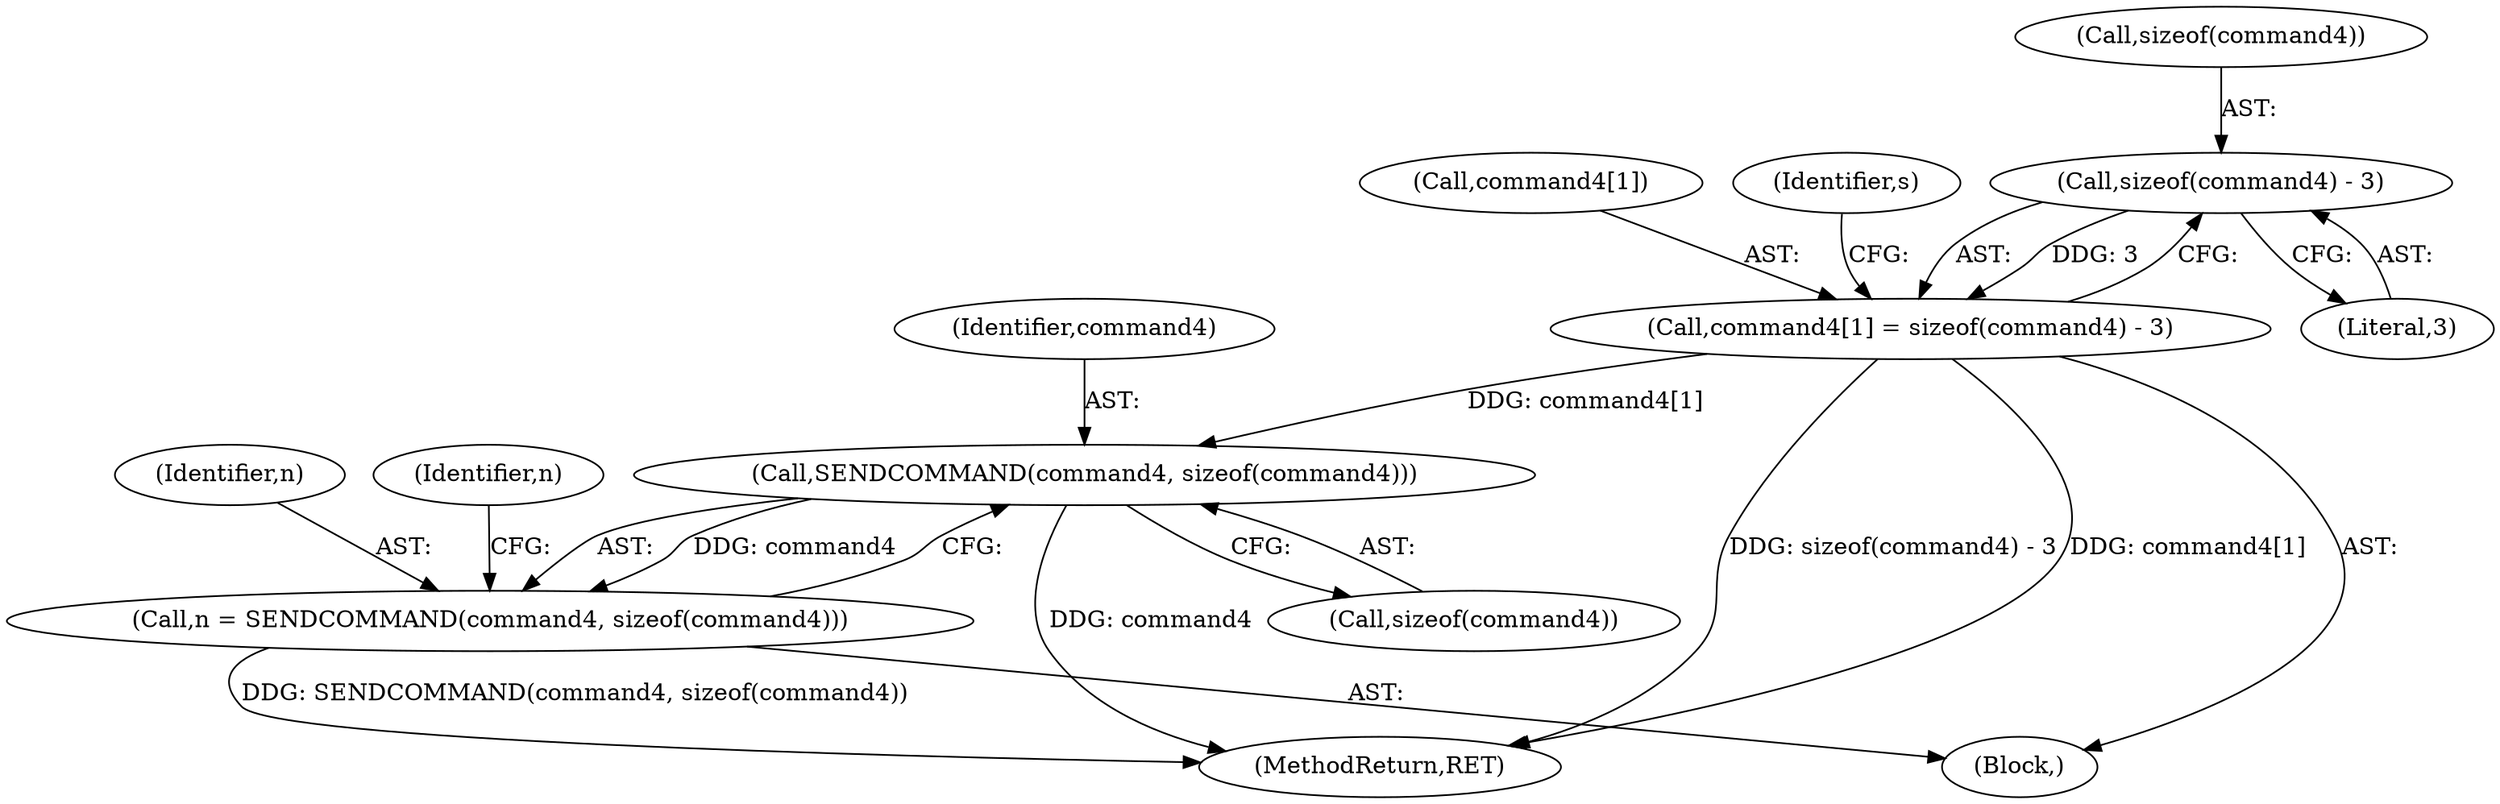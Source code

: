 digraph "0_miniupnp_b238cade9a173c6f751a34acf8ccff838a62aa47_0@API" {
"1000216" [label="(Call,sizeof(command4) - 3)"];
"1000212" [label="(Call,command4[1] = sizeof(command4) - 3)"];
"1000474" [label="(Call,SENDCOMMAND(command4, sizeof(command4)))"];
"1000472" [label="(Call,n = SENDCOMMAND(command4, sizeof(command4)))"];
"1000472" [label="(Call,n = SENDCOMMAND(command4, sizeof(command4)))"];
"1000212" [label="(Call,command4[1] = sizeof(command4) - 3)"];
"1000213" [label="(Call,command4[1])"];
"1000599" [label="(MethodReturn,RET)"];
"1000216" [label="(Call,sizeof(command4) - 3)"];
"1000106" [label="(Block,)"];
"1000474" [label="(Call,SENDCOMMAND(command4, sizeof(command4)))"];
"1000476" [label="(Call,sizeof(command4))"];
"1000221" [label="(Identifier,s)"];
"1000219" [label="(Literal,3)"];
"1000473" [label="(Identifier,n)"];
"1000217" [label="(Call,sizeof(command4))"];
"1000475" [label="(Identifier,command4)"];
"1000479" [label="(Identifier,n)"];
"1000216" -> "1000212"  [label="AST: "];
"1000216" -> "1000219"  [label="CFG: "];
"1000217" -> "1000216"  [label="AST: "];
"1000219" -> "1000216"  [label="AST: "];
"1000212" -> "1000216"  [label="CFG: "];
"1000216" -> "1000212"  [label="DDG: 3"];
"1000212" -> "1000106"  [label="AST: "];
"1000213" -> "1000212"  [label="AST: "];
"1000221" -> "1000212"  [label="CFG: "];
"1000212" -> "1000599"  [label="DDG: sizeof(command4) - 3"];
"1000212" -> "1000599"  [label="DDG: command4[1]"];
"1000212" -> "1000474"  [label="DDG: command4[1]"];
"1000474" -> "1000472"  [label="AST: "];
"1000474" -> "1000476"  [label="CFG: "];
"1000475" -> "1000474"  [label="AST: "];
"1000476" -> "1000474"  [label="AST: "];
"1000472" -> "1000474"  [label="CFG: "];
"1000474" -> "1000599"  [label="DDG: command4"];
"1000474" -> "1000472"  [label="DDG: command4"];
"1000472" -> "1000106"  [label="AST: "];
"1000473" -> "1000472"  [label="AST: "];
"1000479" -> "1000472"  [label="CFG: "];
"1000472" -> "1000599"  [label="DDG: SENDCOMMAND(command4, sizeof(command4))"];
}

